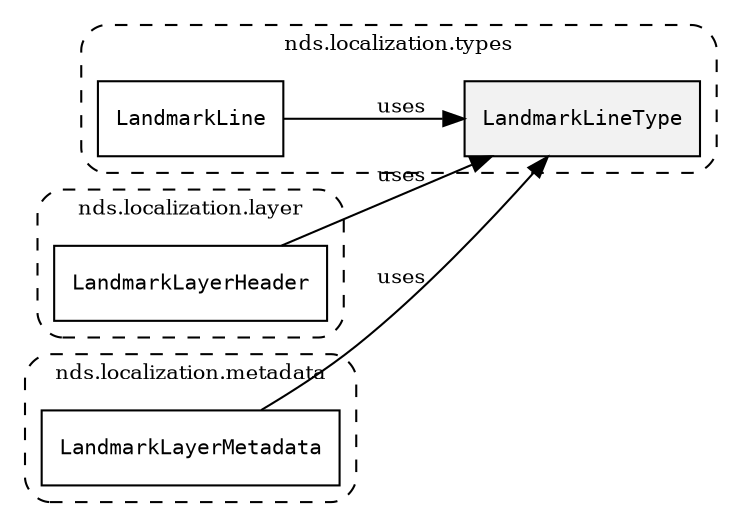 /**
 * This dot file creates symbol collaboration diagram for LandmarkLineType.
 */
digraph ZSERIO
{
    node [shape=box, fontsize=10];
    rankdir="LR";
    fontsize=10;
    tooltip="LandmarkLineType collaboration diagram";

    subgraph "cluster_nds.localization.types"
    {
        style="dashed, rounded";
        label="nds.localization.types";
        tooltip="Package nds.localization.types";
        href="../../../content/packages/nds.localization.types.html#Package-nds-localization-types";
        target="_parent";

        "LandmarkLineType" [style="filled", fillcolor="#0000000D", target="_parent", label=<<font face="monospace"><table align="center" border="0" cellspacing="0" cellpadding="0"><tr><td href="../../../content/packages/nds.localization.types.html#Enum-LandmarkLineType" title="Enum defined in nds.localization.types">LandmarkLineType</td></tr></table></font>>];
        "LandmarkLine" [target="_parent", label=<<font face="monospace"><table align="center" border="0" cellspacing="0" cellpadding="0"><tr><td href="../../../content/packages/nds.localization.types.html#Structure-LandmarkLine" title="Structure defined in nds.localization.types">LandmarkLine</td></tr></table></font>>];
    }

    subgraph "cluster_nds.localization.layer"
    {
        style="dashed, rounded";
        label="nds.localization.layer";
        tooltip="Package nds.localization.layer";
        href="../../../content/packages/nds.localization.layer.html#Package-nds-localization-layer";
        target="_parent";

        "LandmarkLayerHeader" [target="_parent", label=<<font face="monospace"><table align="center" border="0" cellspacing="0" cellpadding="0"><tr><td href="../../../content/packages/nds.localization.layer.html#Structure-LandmarkLayerHeader" title="Structure defined in nds.localization.layer">LandmarkLayerHeader</td></tr></table></font>>];
    }

    subgraph "cluster_nds.localization.metadata"
    {
        style="dashed, rounded";
        label="nds.localization.metadata";
        tooltip="Package nds.localization.metadata";
        href="../../../content/packages/nds.localization.metadata.html#Package-nds-localization-metadata";
        target="_parent";

        "LandmarkLayerMetadata" [target="_parent", label=<<font face="monospace"><table align="center" border="0" cellspacing="0" cellpadding="0"><tr><td href="../../../content/packages/nds.localization.metadata.html#Structure-LandmarkLayerMetadata" title="Structure defined in nds.localization.metadata">LandmarkLayerMetadata</td></tr></table></font>>];
    }

    "LandmarkLine" -> "LandmarkLineType" [label="uses", fontsize=10];
    "LandmarkLayerHeader" -> "LandmarkLineType" [label="uses", fontsize=10];
    "LandmarkLayerMetadata" -> "LandmarkLineType" [label="uses", fontsize=10];
}
